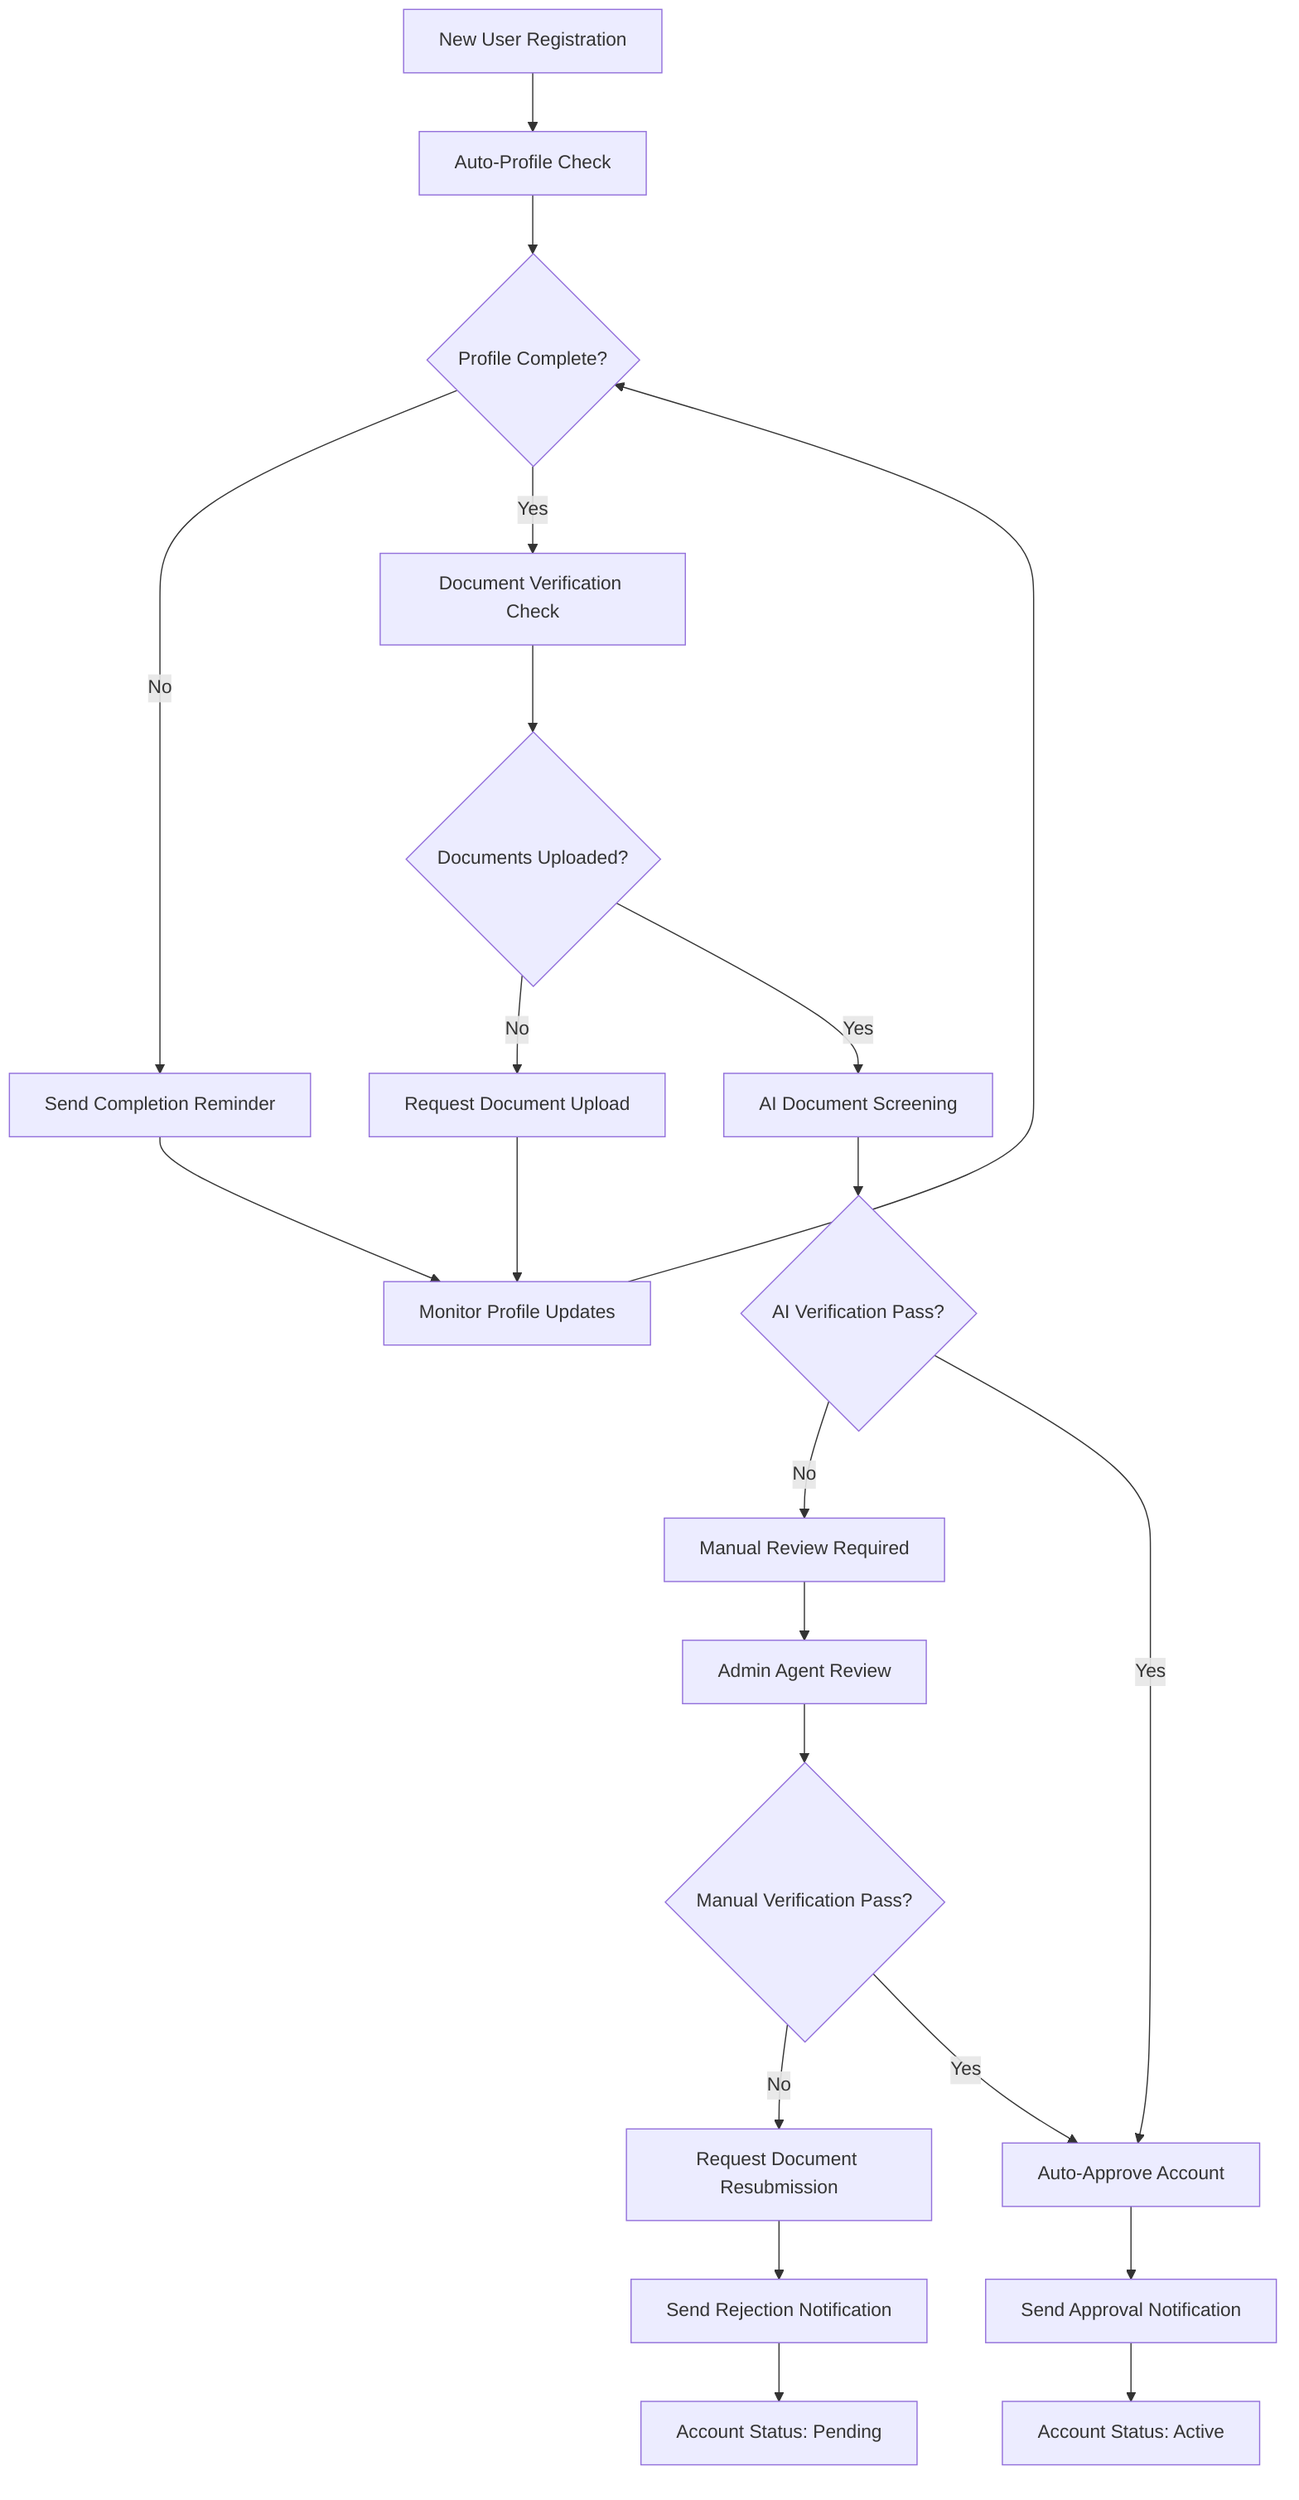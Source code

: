 flowchart TD
  A[New User Registration] --> B[Auto-Profile Check]
  B --> C{Profile Complete?}
  C -->|No| D[Send Completion Reminder]
  C -->|Yes| E[Document Verification Check]
  E --> F{Documents Uploaded?}
  F -->|No| G[Request Document Upload]
  F -->|Yes| H[AI Document Screening]
  H --> I{AI Verification Pass?}
  I -->|No| J[Manual Review Required]
  I -->|Yes| K[Auto-Approve Account]
  J --> L[Admin Agent Review]
  L --> M{Manual Verification Pass?}
  M -->|No| N[Request Document Resubmission]
  M -->|Yes| K
  K --> O[Send Approval Notification]
  O --> P[Account Status: Active]
  N --> Q[Send Rejection Notification]
  Q --> R[Account Status: Pending]
  D --> S[Monitor Profile Updates]
  G --> S
  S --> C